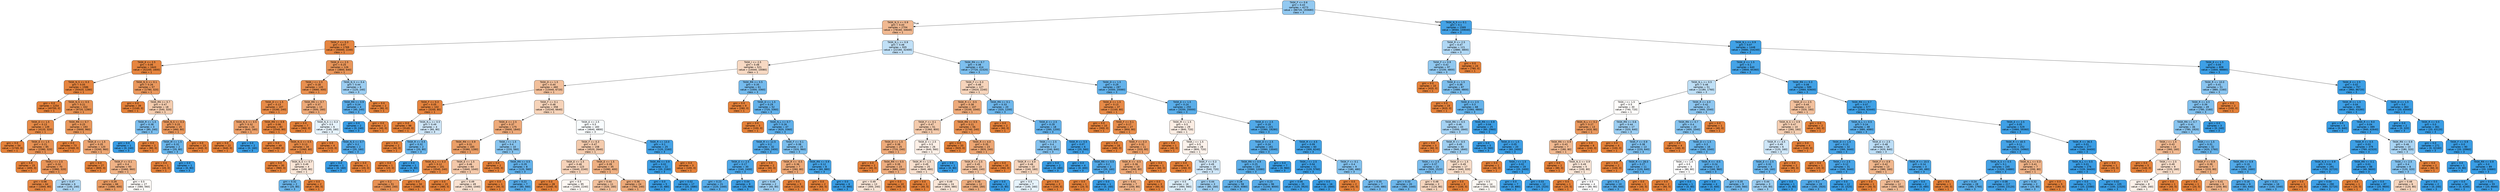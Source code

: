 digraph Tree {
node [shape=box, style="filled, rounded", color="black", fontname=helvetica] ;
edge [fontname=helvetica] ;
0 [label="TASK_F <= 0.6\ngini = 0.43\nsamples = 4273\nvalue = [86720, 193680]\nclass = 3", fillcolor="#92c9f1"] ;
1 [label="TASK_N_S <= 0.9\ngini = 0.43\nsamples = 2704\nvalue = [78160, 34640]\nclass = 1", fillcolor="#f1b991"] ;
0 -> 1 [labeldistance=2.5, labelangle=45, headlabel="True"] ;
2 [label="TASK_F <= 0.3\ngini = 0.07\nsamples = 1769\nvalue = [56000, 2240]\nclass = 1", fillcolor="#e68641"] ;
1 -> 2 ;
3 [label="TASK_E <= 2.5\ngini = 0.06\nsamples = 1643\nvalue = [52200, 1600]\nclass = 1", fillcolor="#e6853f"] ;
2 -> 3 ;
4 [label="TASK_N_S <= 0.3\ngini = 0.05\nsamples = 1586\nvalue = [50420, 1280]\nclass = 1", fillcolor="#e6843e"] ;
3 -> 4 ;
5 [label="gini = 0.0\nsamples = 1254\nvalue = [40700, 0]\nclass = 1", fillcolor="#e58139"] ;
4 -> 5 ;
6 [label="TASK_N_S <= 0.5\ngini = 0.21\nsamples = 332\nvalue = [9720, 1280]\nclass = 1", fillcolor="#e89253"] ;
4 -> 6 ;
7 [label="TASK_D <= 1.5\ngini = 0.13\nsamples = 139\nvalue = [4120, 320]\nclass = 1", fillcolor="#e78b48"] ;
6 -> 7 ;
8 [label="gini = 0.0\nsamples = 54\nvalue = [1740, 0]\nclass = 1", fillcolor="#e58139"] ;
7 -> 8 ;
9 [label="TASK_E <= 1.5\ngini = 0.21\nsamples = 85\nvalue = [2380, 320]\nclass = 1", fillcolor="#e89254"] ;
7 -> 9 ;
10 [label="gini = 0.0\nsamples = 15\nvalue = [400, 0]\nclass = 1", fillcolor="#e58139"] ;
9 -> 10 ;
11 [label="TASK_I <= 2.5\ngini = 0.24\nsamples = 70\nvalue = [1980, 320]\nclass = 1", fillcolor="#e99559"] ;
9 -> 11 ;
12 [label="gini = 0.08\nsamples = 64\nvalue = [1840, 80]\nclass = 1", fillcolor="#e68642"] ;
11 -> 12 ;
13 [label="gini = 0.47\nsamples = 6\nvalue = [140, 240]\nclass = 3", fillcolor="#acd6f4"] ;
11 -> 13 ;
14 [label="TASK_RN <= 0.7\ngini = 0.25\nsamples = 193\nvalue = [5600, 960]\nclass = 1", fillcolor="#e9975b"] ;
6 -> 14 ;
15 [label="gini = 0.0\nsamples = 73\nvalue = [2340, 0]\nclass = 1", fillcolor="#e58139"] ;
14 -> 15 ;
16 [label="TASK_E <= 1.5\ngini = 0.35\nsamples = 120\nvalue = [3260, 960]\nclass = 1", fillcolor="#eda673"] ;
14 -> 16 ;
17 [label="gini = 0.0\nsamples = 27\nvalue = [800, 0]\nclass = 1", fillcolor="#e58139"] ;
16 -> 17 ;
18 [label="TASK_F <= 0.1\ngini = 0.4\nsamples = 93\nvalue = [2460, 960]\nclass = 1", fillcolor="#efb286"] ;
16 -> 18 ;
19 [label="gini = 0.29\nsamples = 66\nvalue = [1880, 400]\nclass = 1", fillcolor="#eb9c63"] ;
18 -> 19 ;
20 [label="gini = 0.5\nsamples = 27\nvalue = [580, 560]\nclass = 1", fillcolor="#fefbf8"] ;
18 -> 20 ;
21 [label="TASK_N_S <= 0.1\ngini = 0.26\nsamples = 57\nvalue = [1780, 320]\nclass = 1", fillcolor="#ea985d"] ;
3 -> 21 ;
22 [label="gini = 0.0\nsamples = 39\nvalue = [1240, 0]\nclass = 1", fillcolor="#e58139"] ;
21 -> 22 ;
23 [label="TASK_RN <= 0.7\ngini = 0.47\nsamples = 18\nvalue = [540, 320]\nclass = 1", fillcolor="#f4ccae"] ;
21 -> 23 ;
24 [label="TASK_R <= 1.5\ngini = 0.38\nsamples = 3\nvalue = [80, 240]\nclass = 3", fillcolor="#7bbeee"] ;
23 -> 24 ;
25 [label="gini = 0.0\nsamples = 1\nvalue = [0, 240]\nclass = 3", fillcolor="#399de5"] ;
24 -> 25 ;
26 [label="gini = 0.0\nsamples = 2\nvalue = [80, 0]\nclass = 1", fillcolor="#e58139"] ;
24 -> 26 ;
27 [label="TASK_N_S <= 0.3\ngini = 0.25\nsamples = 15\nvalue = [460, 80]\nclass = 1", fillcolor="#ea975b"] ;
23 -> 27 ;
28 [label="TASK_M <= 1.5\ngini = 0.32\nsamples = 2\nvalue = [20, 80]\nclass = 3", fillcolor="#6ab6ec"] ;
27 -> 28 ;
29 [label="gini = 0.0\nsamples = 1\nvalue = [20, 0]\nclass = 1", fillcolor="#e58139"] ;
28 -> 29 ;
30 [label="gini = 0.0\nsamples = 1\nvalue = [0, 80]\nclass = 3", fillcolor="#399de5"] ;
28 -> 30 ;
31 [label="gini = 0.0\nsamples = 13\nvalue = [440, 0]\nclass = 1", fillcolor="#e58139"] ;
27 -> 31 ;
32 [label="TASK_E <= 2.5\ngini = 0.25\nsamples = 126\nvalue = [3800, 640]\nclass = 1", fillcolor="#e9965a"] ;
2 -> 32 ;
33 [label="TASK_I <= 2.5\ngini = 0.18\nsamples = 120\nvalue = [3680, 400]\nclass = 1", fillcolor="#e88f4f"] ;
32 -> 33 ;
34 [label="TASK_D <= 1.5\ngini = 0.13\nsamples = 107\nvalue = [3180, 240]\nclass = 1", fillcolor="#e78b48"] ;
33 -> 34 ;
35 [label="TASK_N_S <= 0.5\ngini = 0.32\nsamples = 24\nvalue = [640, 160]\nclass = 1", fillcolor="#eca06a"] ;
34 -> 35 ;
36 [label="gini = 0.0\nsamples = 22\nvalue = [640, 0]\nclass = 1", fillcolor="#e58139"] ;
35 -> 36 ;
37 [label="gini = 0.0\nsamples = 2\nvalue = [0, 160]\nclass = 3", fillcolor="#399de5"] ;
35 -> 37 ;
38 [label="TASK_RN <= 0.9\ngini = 0.06\nsamples = 83\nvalue = [2540, 80]\nclass = 1", fillcolor="#e6853f"] ;
34 -> 38 ;
39 [label="gini = 0.0\nsamples = 49\nvalue = [1480, 0]\nclass = 1", fillcolor="#e58139"] ;
38 -> 39 ;
40 [label="TASK_N_S <= 0.5\ngini = 0.13\nsamples = 34\nvalue = [1060, 80]\nclass = 1", fillcolor="#e78b48"] ;
38 -> 40 ;
41 [label="gini = 0.0\nsamples = 30\nvalue = [960, 0]\nclass = 1", fillcolor="#e58139"] ;
40 -> 41 ;
42 [label="TASK_N_S <= 0.7\ngini = 0.49\nsamples = 4\nvalue = [100, 80]\nclass = 1", fillcolor="#fae6d7"] ;
40 -> 42 ;
43 [label="gini = 0.32\nsamples = 2\nvalue = [20, 80]\nclass = 3", fillcolor="#6ab6ec"] ;
42 -> 43 ;
44 [label="gini = 0.0\nsamples = 2\nvalue = [80, 0]\nclass = 1", fillcolor="#e58139"] ;
42 -> 44 ;
45 [label="TASK_RN <= 0.7\ngini = 0.37\nsamples = 13\nvalue = [500, 160]\nclass = 1", fillcolor="#eda978"] ;
33 -> 45 ;
46 [label="gini = 0.0\nsamples = 7\nvalue = [360, 0]\nclass = 1", fillcolor="#e58139"] ;
45 -> 46 ;
47 [label="TASK_N_S <= 0.3\ngini = 0.5\nsamples = 6\nvalue = [140, 160]\nclass = 3", fillcolor="#e6f3fc"] ;
45 -> 47 ;
48 [label="gini = 0.0\nsamples = 4\nvalue = [120, 0]\nclass = 1", fillcolor="#e58139"] ;
47 -> 48 ;
49 [label="TASK_N_S <= 0.7\ngini = 0.2\nsamples = 2\nvalue = [20, 160]\nclass = 3", fillcolor="#52a9e8"] ;
47 -> 49 ;
50 [label="gini = 0.0\nsamples = 1\nvalue = [0, 160]\nclass = 3", fillcolor="#399de5"] ;
49 -> 50 ;
51 [label="gini = 0.0\nsamples = 1\nvalue = [20, 0]\nclass = 1", fillcolor="#e58139"] ;
49 -> 51 ;
52 [label="TASK_N_S <= 0.4\ngini = 0.44\nsamples = 6\nvalue = [120, 240]\nclass = 3", fillcolor="#9ccef2"] ;
32 -> 52 ;
53 [label="TASK_RN <= 0.9\ngini = 0.24\nsamples = 4\nvalue = [40, 240]\nclass = 3", fillcolor="#5aade9"] ;
52 -> 53 ;
54 [label="gini = 0.0\nsamples = 2\nvalue = [0, 240]\nclass = 3", fillcolor="#399de5"] ;
53 -> 54 ;
55 [label="gini = 0.0\nsamples = 2\nvalue = [40, 0]\nclass = 1", fillcolor="#e58139"] ;
53 -> 55 ;
56 [label="gini = 0.0\nsamples = 2\nvalue = [80, 0]\nclass = 1", fillcolor="#e58139"] ;
52 -> 56 ;
57 [label="TASK_N_L <= 0.9\ngini = 0.48\nsamples = 935\nvalue = [22160, 32400]\nclass = 3", fillcolor="#c0e0f7"] ;
1 -> 57 ;
58 [label="TASK_I <= 2.5\ngini = 0.48\nsamples = 521\nvalue = [14440, 10080]\nclass = 1", fillcolor="#f7d9c3"] ;
57 -> 58 ;
59 [label="TASK_D <= 1.5\ngini = 0.44\nsamples = 460\nvalue = [13440, 6720]\nclass = 1", fillcolor="#f2c09c"] ;
58 -> 59 ;
60 [label="TASK_F <= 0.3\ngini = 0.05\nsamples = 102\nvalue = [3200, 80]\nclass = 1", fillcolor="#e6843e"] ;
59 -> 60 ;
61 [label="gini = 0.0\nsamples = 98\nvalue = [3140, 0]\nclass = 1", fillcolor="#e58139"] ;
60 -> 61 ;
62 [label="TASK_N_L <= 0.5\ngini = 0.49\nsamples = 4\nvalue = [60, 80]\nclass = 3", fillcolor="#cee6f8"] ;
60 -> 62 ;
63 [label="gini = 0.0\nsamples = 2\nvalue = [40, 0]\nclass = 1", fillcolor="#e58139"] ;
62 -> 63 ;
64 [label="TASK_R <= 0.5\ngini = 0.32\nsamples = 2\nvalue = [20, 80]\nclass = 3", fillcolor="#6ab6ec"] ;
62 -> 64 ;
65 [label="gini = 0.0\nsamples = 1\nvalue = [20, 0]\nclass = 1", fillcolor="#e58139"] ;
64 -> 65 ;
66 [label="gini = 0.0\nsamples = 1\nvalue = [0, 80]\nclass = 3", fillcolor="#399de5"] ;
64 -> 66 ;
67 [label="TASK_F <= 0.1\ngini = 0.48\nsamples = 358\nvalue = [10240, 6640]\nclass = 1", fillcolor="#f6d3b9"] ;
59 -> 67 ;
68 [label="TASK_E <= 2.5\ngini = 0.37\nsamples = 175\nvalue = [5600, 1840]\nclass = 1", fillcolor="#eeaa7a"] ;
67 -> 68 ;
69 [label="TASK_RN <= 0.9\ngini = 0.31\nsamples = 165\nvalue = [5380, 1280]\nclass = 1", fillcolor="#eb9f68"] ;
68 -> 69 ;
70 [label="TASK_N_L <= 0.3\ngini = 0.12\nsamples = 101\nvalue = [3540, 240]\nclass = 1", fillcolor="#e78a46"] ;
69 -> 70 ;
71 [label="gini = 0.2\nsamples = 51\nvalue = [1860, 240]\nclass = 1", fillcolor="#e89153"] ;
70 -> 71 ;
72 [label="gini = 0.0\nsamples = 50\nvalue = [1680, 0]\nclass = 1", fillcolor="#e58139"] ;
70 -> 72 ;
73 [label="TASK_E <= 1.5\ngini = 0.46\nsamples = 64\nvalue = [1840, 1040]\nclass = 1", fillcolor="#f4c8a9"] ;
69 -> 73 ;
74 [label="gini = 0.0\nsamples = 15\nvalue = [480, 0]\nclass = 1", fillcolor="#e58139"] ;
73 -> 74 ;
75 [label="gini = 0.49\nsamples = 49\nvalue = [1360, 1040]\nclass = 1", fillcolor="#f9e1d0"] ;
73 -> 75 ;
76 [label="TASK_I <= 1.5\ngini = 0.4\nsamples = 10\nvalue = [220, 560]\nclass = 3", fillcolor="#87c4ef"] ;
68 -> 76 ;
77 [label="gini = 0.0\nsamples = 2\nvalue = [100, 0]\nclass = 1", fillcolor="#e58139"] ;
76 -> 77 ;
78 [label="TASK_RN <= 0.5\ngini = 0.29\nsamples = 8\nvalue = [120, 560]\nclass = 3", fillcolor="#63b2eb"] ;
76 -> 78 ;
79 [label="gini = 0.0\nsamples = 1\nvalue = [40, 0]\nclass = 1", fillcolor="#e58139"] ;
78 -> 79 ;
80 [label="gini = 0.22\nsamples = 7\nvalue = [80, 560]\nclass = 3", fillcolor="#55abe9"] ;
78 -> 80 ;
81 [label="TASK_E <= 2.5\ngini = 0.5\nsamples = 183\nvalue = [4640, 4800]\nclass = 3", fillcolor="#f8fcfe"] ;
67 -> 81 ;
82 [label="TASK_F <= 0.3\ngini = 0.47\nsamples = 158\nvalue = [4520, 2640]\nclass = 1", fillcolor="#f4cbad"] ;
81 -> 82 ;
83 [label="TASK_E <= 1.5\ngini = 0.48\nsamples = 123\nvalue = [3440, 2240]\nclass = 1", fillcolor="#f6d3ba"] ;
82 -> 83 ;
84 [label="gini = 0.0\nsamples = 28\nvalue = [1040, 0]\nclass = 1", fillcolor="#e58139"] ;
83 -> 84 ;
85 [label="gini = 0.5\nsamples = 95\nvalue = [2400, 2240]\nclass = 1", fillcolor="#fdf7f2"] ;
83 -> 85 ;
86 [label="TASK_E <= 1.5\ngini = 0.39\nsamples = 35\nvalue = [1080, 400]\nclass = 1", fillcolor="#efb082"] ;
82 -> 86 ;
87 [label="gini = 0.44\nsamples = 11\nvalue = [320, 160]\nclass = 1", fillcolor="#f2c09c"] ;
86 -> 87 ;
88 [label="gini = 0.36\nsamples = 24\nvalue = [760, 240]\nclass = 1", fillcolor="#eda978"] ;
86 -> 88 ;
89 [label="TASK_R <= 13.0\ngini = 0.1\nsamples = 25\nvalue = [120, 2160]\nclass = 3", fillcolor="#44a2e6"] ;
81 -> 89 ;
90 [label="TASK_RN <= 0.9\ngini = 0.02\nsamples = 22\nvalue = [20, 2160]\nclass = 3", fillcolor="#3b9ee5"] ;
89 -> 90 ;
91 [label="gini = 0.0\nsamples = 5\nvalue = [0, 480]\nclass = 3", fillcolor="#399de5"] ;
90 -> 91 ;
92 [label="gini = 0.02\nsamples = 17\nvalue = [20, 1680]\nclass = 3", fillcolor="#3b9ee5"] ;
90 -> 92 ;
93 [label="gini = 0.0\nsamples = 3\nvalue = [100, 0]\nclass = 1", fillcolor="#e58139"] ;
89 -> 93 ;
94 [label="TASK_RN <= 0.5\ngini = 0.35\nsamples = 61\nvalue = [1000, 3360]\nclass = 3", fillcolor="#74baed"] ;
58 -> 94 ;
95 [label="gini = 0.0\nsamples = 9\nvalue = [280, 0]\nclass = 1", fillcolor="#e58139"] ;
94 -> 95 ;
96 [label="TASK_D <= 1.5\ngini = 0.29\nsamples = 52\nvalue = [720, 3360]\nclass = 3", fillcolor="#63b2eb"] ;
94 -> 96 ;
97 [label="gini = 0.0\nsamples = 5\nvalue = [100, 0]\nclass = 1", fillcolor="#e58139"] ;
96 -> 97 ;
98 [label="TASK_N_L <= 0.7\ngini = 0.26\nsamples = 47\nvalue = [620, 3360]\nclass = 3", fillcolor="#5eafea"] ;
96 -> 98 ;
99 [label="TASK_R <= 12.5\ngini = 0.2\nsamples = 32\nvalue = [300, 2400]\nclass = 3", fillcolor="#52a9e8"] ;
98 -> 99 ;
100 [label="TASK_E <= 2.5\ngini = 0.17\nsamples = 30\nvalue = [240, 2400]\nclass = 3", fillcolor="#4da7e8"] ;
99 -> 100 ;
101 [label="gini = 0.23\nsamples = 21\nvalue = [220, 1440]\nclass = 3", fillcolor="#57ace9"] ;
100 -> 101 ;
102 [label="gini = 0.04\nsamples = 9\nvalue = [20, 960]\nclass = 3", fillcolor="#3d9fe6"] ;
100 -> 102 ;
103 [label="gini = 0.0\nsamples = 2\nvalue = [60, 0]\nclass = 1", fillcolor="#e58139"] ;
99 -> 103 ;
104 [label="TASK_F <= 0.1\ngini = 0.38\nsamples = 15\nvalue = [320, 960]\nclass = 3", fillcolor="#7bbeee"] ;
98 -> 104 ;
105 [label="TASK_R <= -0.5\ngini = 0.36\nsamples = 7\nvalue = [260, 80]\nclass = 1", fillcolor="#eda876"] ;
104 -> 105 ;
106 [label="gini = 0.44\nsamples = 2\nvalue = [40, 80]\nclass = 3", fillcolor="#9ccef2"] ;
105 -> 106 ;
107 [label="gini = 0.0\nsamples = 5\nvalue = [220, 0]\nclass = 1", fillcolor="#e58139"] ;
105 -> 107 ;
108 [label="TASK_RN <= 0.9\ngini = 0.12\nsamples = 8\nvalue = [60, 880]\nclass = 3", fillcolor="#46a4e7"] ;
104 -> 108 ;
109 [label="gini = 0.0\nsamples = 2\nvalue = [60, 0]\nclass = 1", fillcolor="#e58139"] ;
108 -> 109 ;
110 [label="gini = 0.0\nsamples = 6\nvalue = [0, 880]\nclass = 3", fillcolor="#399de5"] ;
108 -> 110 ;
111 [label="TASK_RN <= 0.7\ngini = 0.38\nsamples = 414\nvalue = [7720, 22320]\nclass = 3", fillcolor="#7dbfee"] ;
57 -> 111 ;
112 [label="TASK_F <= 0.3\ngini = 0.48\nsamples = 127\nvalue = [3420, 2240]\nclass = 1", fillcolor="#f6d4bb"] ;
111 -> 112 ;
113 [label="TASK_R <= -0.5\ngini = 0.38\nsamples = 107\nvalue = [3100, 1040]\nclass = 1", fillcolor="#eeab7b"] ;
112 -> 113 ;
114 [label="TASK_F <= 0.1\ngini = 0.47\nsamples = 51\nvalue = [1360, 800]\nclass = 1", fillcolor="#f4cbad"] ;
113 -> 114 ;
115 [label="TASK_D <= 1.5\ngini = 0.38\nsamples = 25\nvalue = [720, 240]\nclass = 1", fillcolor="#eeab7b"] ;
114 -> 115 ;
116 [label="gini = 0.0\nsamples = 2\nvalue = [40, 0]\nclass = 1", fillcolor="#e58139"] ;
115 -> 116 ;
117 [label="TASK_RN <= 0.5\ngini = 0.39\nsamples = 23\nvalue = [680, 240]\nclass = 1", fillcolor="#eead7f"] ;
115 -> 117 ;
118 [label="gini = 0.49\nsamples = 13\nvalue = [300, 240]\nclass = 1", fillcolor="#fae6d7"] ;
117 -> 118 ;
119 [label="gini = 0.0\nsamples = 10\nvalue = [380, 0]\nclass = 1", fillcolor="#e58139"] ;
117 -> 119 ;
120 [label="TASK_E <= 2.5\ngini = 0.5\nsamples = 26\nvalue = [640, 560]\nclass = 1", fillcolor="#fcefe6"] ;
114 -> 120 ;
121 [label="TASK_M <= 1.5\ngini = 0.49\nsamples = 25\nvalue = [640, 480]\nclass = 1", fillcolor="#f8e0ce"] ;
120 -> 121 ;
122 [label="gini = 0.0\nsamples = 1\nvalue = [40, 0]\nclass = 1", fillcolor="#e58139"] ;
121 -> 122 ;
123 [label="gini = 0.49\nsamples = 24\nvalue = [600, 480]\nclass = 1", fillcolor="#fae6d7"] ;
121 -> 123 ;
124 [label="gini = 0.0\nsamples = 1\nvalue = [0, 80]\nclass = 3", fillcolor="#399de5"] ;
120 -> 124 ;
125 [label="TASK_RN <= 0.5\ngini = 0.21\nsamples = 56\nvalue = [1740, 240]\nclass = 1", fillcolor="#e99254"] ;
113 -> 125 ;
126 [label="gini = 0.0\nsamples = 33\nvalue = [920, 0]\nclass = 1", fillcolor="#e58139"] ;
125 -> 126 ;
127 [label="TASK_R <= 4.0\ngini = 0.35\nsamples = 23\nvalue = [820, 240]\nclass = 1", fillcolor="#eda673"] ;
125 -> 127 ;
128 [label="TASK_R <= 2.5\ngini = 0.45\nsamples = 13\nvalue = [460, 240]\nclass = 1", fillcolor="#f3c3a0"] ;
127 -> 128 ;
129 [label="gini = 0.38\nsamples = 12\nvalue = [460, 160]\nclass = 1", fillcolor="#eead7e"] ;
128 -> 129 ;
130 [label="gini = 0.0\nsamples = 1\nvalue = [0, 80]\nclass = 3", fillcolor="#399de5"] ;
128 -> 130 ;
131 [label="gini = 0.0\nsamples = 10\nvalue = [360, 0]\nclass = 1", fillcolor="#e58139"] ;
127 -> 131 ;
132 [label="TASK_RN <= 0.1\ngini = 0.33\nsamples = 20\nvalue = [320, 1200]\nclass = 3", fillcolor="#6eb7ec"] ;
112 -> 132 ;
133 [label="gini = 0.0\nsamples = 2\nvalue = [60, 0]\nclass = 1", fillcolor="#e58139"] ;
132 -> 133 ;
134 [label="TASK_E <= 2.5\ngini = 0.29\nsamples = 18\nvalue = [260, 1200]\nclass = 3", fillcolor="#64b2eb"] ;
132 -> 134 ;
135 [label="TASK_I <= 2.5\ngini = 0.4\nsamples = 12\nvalue = [240, 640]\nclass = 3", fillcolor="#83c2ef"] ;
134 -> 135 ;
136 [label="TASK_R <= 4.0\ngini = 0.48\nsamples = 10\nvalue = [240, 160]\nclass = 1", fillcolor="#f6d5bd"] ;
135 -> 136 ;
137 [label="gini = 0.5\nsamples = 7\nvalue = [140, 160]\nclass = 3", fillcolor="#e6f3fc"] ;
136 -> 137 ;
138 [label="gini = 0.0\nsamples = 3\nvalue = [100, 0]\nclass = 1", fillcolor="#e58139"] ;
136 -> 138 ;
139 [label="gini = 0.0\nsamples = 2\nvalue = [0, 480]\nclass = 3", fillcolor="#399de5"] ;
135 -> 139 ;
140 [label="TASK_R <= 5.5\ngini = 0.07\nsamples = 6\nvalue = [20, 560]\nclass = 3", fillcolor="#40a0e6"] ;
134 -> 140 ;
141 [label="gini = 0.0\nsamples = 4\nvalue = [0, 400]\nclass = 3", fillcolor="#399de5"] ;
140 -> 141 ;
142 [label="TASK_RN <= 0.5\ngini = 0.2\nsamples = 2\nvalue = [20, 160]\nclass = 3", fillcolor="#52a9e8"] ;
140 -> 142 ;
143 [label="gini = 0.0\nsamples = 1\nvalue = [20, 0]\nclass = 1", fillcolor="#e58139"] ;
142 -> 143 ;
144 [label="gini = 0.0\nsamples = 1\nvalue = [0, 160]\nclass = 3", fillcolor="#399de5"] ;
142 -> 144 ;
145 [label="TASK_D <= 1.5\ngini = 0.29\nsamples = 287\nvalue = [4300, 20080]\nclass = 3", fillcolor="#63b2eb"] ;
111 -> 145 ;
146 [label="TASK_E <= 1.5\ngini = 0.13\nsamples = 37\nvalue = [1100, 80]\nclass = 1", fillcolor="#e78a47"] ;
145 -> 146 ;
147 [label="gini = 0.0\nsamples = 10\nvalue = [300, 0]\nclass = 1", fillcolor="#e58139"] ;
146 -> 147 ;
148 [label="TASK_F <= 0.1\ngini = 0.17\nsamples = 27\nvalue = [800, 80]\nclass = 1", fillcolor="#e88e4d"] ;
146 -> 148 ;
149 [label="gini = 0.0\nsamples = 16\nvalue = [480, 0]\nclass = 1", fillcolor="#e58139"] ;
148 -> 149 ;
150 [label="TASK_F <= 0.3\ngini = 0.32\nsamples = 11\nvalue = [320, 80]\nclass = 1", fillcolor="#eca06a"] ;
148 -> 150 ;
151 [label="TASK_R <= -0.5\ngini = 0.36\nsamples = 10\nvalue = [260, 80]\nclass = 1", fillcolor="#eda876"] ;
150 -> 151 ;
152 [label="gini = 0.41\nsamples = 7\nvalue = [200, 80]\nclass = 1", fillcolor="#efb388"] ;
151 -> 152 ;
153 [label="gini = 0.0\nsamples = 3\nvalue = [60, 0]\nclass = 1", fillcolor="#e58139"] ;
151 -> 153 ;
154 [label="gini = 0.0\nsamples = 1\nvalue = [60, 0]\nclass = 1", fillcolor="#e58139"] ;
150 -> 154 ;
155 [label="TASK_E <= 1.5\ngini = 0.24\nsamples = 250\nvalue = [3200, 20000]\nclass = 3", fillcolor="#59ade9"] ;
145 -> 155 ;
156 [label="TASK_M <= 1.5\ngini = 0.5\nsamples = 29\nvalue = [840, 720]\nclass = 1", fillcolor="#fbede3"] ;
155 -> 156 ;
157 [label="gini = 0.0\nsamples = 1\nvalue = [40, 0]\nclass = 1", fillcolor="#e58139"] ;
156 -> 157 ;
158 [label="TASK_I <= 1.5\ngini = 0.5\nsamples = 28\nvalue = [800, 720]\nclass = 1", fillcolor="#fcf2eb"] ;
156 -> 158 ;
159 [label="gini = 0.0\nsamples = 9\nvalue = [260, 0]\nclass = 1", fillcolor="#e58139"] ;
158 -> 159 ;
160 [label="TASK_F <= 0.3\ngini = 0.49\nsamples = 19\nvalue = [540, 720]\nclass = 3", fillcolor="#cee6f8"] ;
158 -> 160 ;
161 [label="gini = 0.5\nsamples = 16\nvalue = [460, 560]\nclass = 3", fillcolor="#dceefa"] ;
160 -> 161 ;
162 [label="gini = 0.44\nsamples = 3\nvalue = [80, 160]\nclass = 3", fillcolor="#9ccef2"] ;
160 -> 162 ;
163 [label="TASK_E <= 2.5\ngini = 0.19\nsamples = 221\nvalue = [2360, 19280]\nclass = 3", fillcolor="#51a9e8"] ;
155 -> 163 ;
164 [label="TASK_D <= 2.5\ngini = 0.24\nsamples = 161\nvalue = [2060, 13040]\nclass = 3", fillcolor="#58ace9"] ;
163 -> 164 ;
165 [label="TASK_RN <= 0.9\ngini = 0.25\nsamples = 154\nvalue = [2060, 12080]\nclass = 3", fillcolor="#5baee9"] ;
164 -> 165 ;
166 [label="gini = 0.28\nsamples = 58\nvalue = [820, 4080]\nclass = 3", fillcolor="#61b1ea"] ;
165 -> 166 ;
167 [label="gini = 0.23\nsamples = 96\nvalue = [1240, 8000]\nclass = 3", fillcolor="#58ace9"] ;
165 -> 167 ;
168 [label="gini = 0.0\nsamples = 7\nvalue = [0, 960]\nclass = 3", fillcolor="#399de5"] ;
164 -> 168 ;
169 [label="TASK_R <= 4.5\ngini = 0.09\nsamples = 60\nvalue = [300, 6240]\nclass = 3", fillcolor="#43a2e6"] ;
163 -> 169 ;
170 [label="TASK_I <= 2.5\ngini = 0.04\nsamples = 51\nvalue = [120, 5760]\nclass = 3", fillcolor="#3d9fe6"] ;
169 -> 170 ;
171 [label="gini = 0.06\nsamples = 35\nvalue = [120, 3920]\nclass = 3", fillcolor="#3fa0e6"] ;
170 -> 171 ;
172 [label="gini = 0.0\nsamples = 16\nvalue = [0, 1840]\nclass = 3", fillcolor="#399de5"] ;
170 -> 172 ;
173 [label="TASK_F <= 0.1\ngini = 0.4\nsamples = 9\nvalue = [180, 480]\nclass = 3", fillcolor="#83c2ef"] ;
169 -> 173 ;
174 [label="gini = 0.0\nsamples = 2\nvalue = [40, 0]\nclass = 1", fillcolor="#e58139"] ;
173 -> 174 ;
175 [label="gini = 0.35\nsamples = 7\nvalue = [140, 480]\nclass = 3", fillcolor="#73baed"] ;
173 -> 175 ;
176 [label="TASK_N_S <= 0.1\ngini = 0.1\nsamples = 1569\nvalue = [8560, 159040]\nclass = 3", fillcolor="#44a2e6"] ;
0 -> 176 [labeldistance=2.5, labelangle=-45, headlabel="False"] ;
177 [label="TASK_R <= 2.5\ngini = 0.47\nsamples = 121\nvalue = [2880, 4800]\nclass = 3", fillcolor="#b0d8f5"] ;
176 -> 177 ;
178 [label="TASK_F <= 0.9\ngini = 0.42\nsamples = 97\nvalue = [2100, 4800]\nclass = 3", fillcolor="#90c8f0"] ;
177 -> 178 ;
179 [label="gini = 0.0\nsamples = 10\nvalue = [420, 0]\nclass = 1", fillcolor="#e58139"] ;
178 -> 179 ;
180 [label="TASK_E <= 1.5\ngini = 0.38\nsamples = 87\nvalue = [1680, 4800]\nclass = 3", fillcolor="#7ebfee"] ;
178 -> 180 ;
181 [label="gini = 0.0\nsamples = 19\nvalue = [620, 0]\nclass = 1", fillcolor="#e58139"] ;
180 -> 181 ;
182 [label="TASK_E <= 2.5\ngini = 0.3\nsamples = 68\nvalue = [1060, 4800]\nclass = 3", fillcolor="#65b3eb"] ;
180 -> 182 ;
183 [label="TASK_RN <= 0.5\ngini = 0.46\nsamples = 43\nvalue = [1000, 1840]\nclass = 3", fillcolor="#a5d2f3"] ;
182 -> 183 ;
184 [label="gini = 0.0\nsamples = 3\nvalue = [60, 0]\nclass = 1", fillcolor="#e58139"] ;
183 -> 184 ;
185 [label="TASK_R <= -0.5\ngini = 0.45\nsamples = 40\nvalue = [940, 1840]\nclass = 3", fillcolor="#9ecff2"] ;
183 -> 185 ;
186 [label="TASK_I <= 2.5\ngini = 0.37\nsamples = 23\nvalue = [500, 1520]\nclass = 3", fillcolor="#7abdee"] ;
185 -> 186 ;
187 [label="gini = 0.33\nsamples = 20\nvalue = [380, 1440]\nclass = 3", fillcolor="#6db7ec"] ;
186 -> 187 ;
188 [label="gini = 0.48\nsamples = 3\nvalue = [120, 80]\nclass = 1", fillcolor="#f6d5bd"] ;
186 -> 188 ;
189 [label="TASK_D <= 1.5\ngini = 0.49\nsamples = 17\nvalue = [440, 320]\nclass = 1", fillcolor="#f8ddc9"] ;
185 -> 189 ;
190 [label="gini = 0.0\nsamples = 3\nvalue = [100, 0]\nclass = 1", fillcolor="#e58139"] ;
189 -> 190 ;
191 [label="gini = 0.5\nsamples = 14\nvalue = [340, 320]\nclass = 1", fillcolor="#fdf8f3"] ;
189 -> 191 ;
192 [label="TASK_RN <= 0.9\ngini = 0.04\nsamples = 25\nvalue = [60, 2960]\nclass = 3", fillcolor="#3d9fe6"] ;
182 -> 192 ;
193 [label="gini = 0.0\nsamples = 5\nvalue = [0, 560]\nclass = 3", fillcolor="#399de5"] ;
192 -> 193 ;
194 [label="TASK_D <= 1.5\ngini = 0.05\nsamples = 20\nvalue = [60, 2400]\nclass = 3", fillcolor="#3e9fe6"] ;
192 -> 194 ;
195 [label="gini = 0.0\nsamples = 1\nvalue = [40, 0]\nclass = 1", fillcolor="#e58139"] ;
194 -> 195 ;
196 [label="TASK_I <= 1.5\ngini = 0.02\nsamples = 19\nvalue = [20, 2400]\nclass = 3", fillcolor="#3b9ee5"] ;
194 -> 196 ;
197 [label="gini = 0.0\nsamples = 7\nvalue = [0, 880]\nclass = 3", fillcolor="#399de5"] ;
196 -> 197 ;
198 [label="gini = 0.03\nsamples = 12\nvalue = [20, 1520]\nclass = 3", fillcolor="#3c9ee5"] ;
196 -> 198 ;
199 [label="gini = 0.0\nsamples = 24\nvalue = [780, 0]\nclass = 1", fillcolor="#e58139"] ;
177 -> 199 ;
200 [label="TASK_N_L <= 0.9\ngini = 0.07\nsamples = 1448\nvalue = [5680, 154240]\nclass = 3", fillcolor="#40a1e6"] ;
176 -> 200 ;
201 [label="TASK_E <= 1.5\ngini = 0.1\nsamples = 640\nvalue = [3840, 65360]\nclass = 3", fillcolor="#45a3e7"] ;
200 -> 201 ;
202 [label="TASK_N_L <= 0.5\ngini = 0.48\nsamples = 51\nvalue = [1180, 1760]\nclass = 3", fillcolor="#bedff6"] ;
201 -> 202 ;
203 [label="TASK_I <= 1.5\ngini = 0.5\nsamples = 30\nvalue = [740, 720]\nclass = 1", fillcolor="#fefcfa"] ;
202 -> 203 ;
204 [label="TASK_N_L <= 0.2\ngini = 0.27\nsamples = 13\nvalue = [420, 80]\nclass = 1", fillcolor="#ea995f"] ;
203 -> 204 ;
205 [label="TASK_RN <= 0.9\ngini = 0.43\nsamples = 7\nvalue = [180, 80]\nclass = 1", fillcolor="#f1b991"] ;
204 -> 205 ;
206 [label="gini = 0.0\nsamples = 2\nvalue = [80, 0]\nclass = 1", fillcolor="#e58139"] ;
205 -> 206 ;
207 [label="TASK_N_S <= 0.9\ngini = 0.49\nsamples = 5\nvalue = [100, 80]\nclass = 1", fillcolor="#fae6d7"] ;
205 -> 207 ;
208 [label="gini = 0.0\nsamples = 1\nvalue = [20, 0]\nclass = 1", fillcolor="#e58139"] ;
207 -> 208 ;
209 [label="gini = 0.5\nsamples = 4\nvalue = [80, 80]\nclass = 1", fillcolor="#ffffff"] ;
207 -> 209 ;
210 [label="gini = 0.0\nsamples = 6\nvalue = [240, 0]\nclass = 1", fillcolor="#e58139"] ;
204 -> 210 ;
211 [label="TASK_RN <= 0.6\ngini = 0.44\nsamples = 17\nvalue = [320, 640]\nclass = 3", fillcolor="#9ccef2"] ;
203 -> 211 ;
212 [label="gini = 0.0\nsamples = 4\nvalue = [100, 0]\nclass = 1", fillcolor="#e58139"] ;
211 -> 212 ;
213 [label="TASK_F <= 0.9\ngini = 0.38\nsamples = 13\nvalue = [220, 640]\nclass = 3", fillcolor="#7dbfee"] ;
211 -> 213 ;
214 [label="gini = 0.0\nsamples = 2\nvalue = [100, 0]\nclass = 1", fillcolor="#e58139"] ;
213 -> 214 ;
215 [label="TASK_R <= 28.0\ngini = 0.27\nsamples = 11\nvalue = [120, 640]\nclass = 3", fillcolor="#5eafea"] ;
213 -> 215 ;
216 [label="gini = 0.2\nsamples = 10\nvalue = [80, 640]\nclass = 3", fillcolor="#52a9e8"] ;
215 -> 216 ;
217 [label="gini = 0.0\nsamples = 1\nvalue = [40, 0]\nclass = 1", fillcolor="#e58139"] ;
215 -> 217 ;
218 [label="TASK_R <= 4.0\ngini = 0.42\nsamples = 21\nvalue = [440, 1040]\nclass = 3", fillcolor="#8dc6f0"] ;
202 -> 218 ;
219 [label="TASK_RN <= 0.7\ngini = 0.4\nsamples = 20\nvalue = [400, 1040]\nclass = 3", fillcolor="#85c3ef"] ;
218 -> 219 ;
220 [label="gini = 0.0\nsamples = 4\nvalue = [160, 0]\nclass = 1", fillcolor="#e58139"] ;
219 -> 220 ;
221 [label="TASK_D <= 1.5\ngini = 0.3\nsamples = 16\nvalue = [240, 1040]\nclass = 3", fillcolor="#67b4eb"] ;
219 -> 221 ;
222 [label="TASK_I <= 1.5\ngini = 0.5\nsamples = 3\nvalue = [80, 80]\nclass = 1", fillcolor="#ffffff"] ;
221 -> 222 ;
223 [label="gini = 0.0\nsamples = 2\nvalue = [80, 0]\nclass = 1", fillcolor="#e58139"] ;
222 -> 223 ;
224 [label="gini = 0.0\nsamples = 1\nvalue = [0, 80]\nclass = 3", fillcolor="#399de5"] ;
222 -> 224 ;
225 [label="TASK_R <= -0.5\ngini = 0.24\nsamples = 13\nvalue = [160, 960]\nclass = 3", fillcolor="#5aade9"] ;
221 -> 225 ;
226 [label="gini = 0.0\nsamples = 4\nvalue = [0, 400]\nclass = 3", fillcolor="#399de5"] ;
225 -> 226 ;
227 [label="gini = 0.35\nsamples = 9\nvalue = [160, 560]\nclass = 3", fillcolor="#72b9ec"] ;
225 -> 227 ;
228 [label="gini = 0.0\nsamples = 1\nvalue = [40, 0]\nclass = 1", fillcolor="#e58139"] ;
218 -> 228 ;
229 [label="TASK_RN <= 0.3\ngini = 0.08\nsamples = 589\nvalue = [2660, 63600]\nclass = 3", fillcolor="#41a1e6"] ;
201 -> 229 ;
230 [label="TASK_D <= 2.5\ngini = 0.44\nsamples = 12\nvalue = [320, 160]\nclass = 1", fillcolor="#f2c09c"] ;
229 -> 230 ;
231 [label="TASK_N_S <= 0.9\ngini = 0.47\nsamples = 10\nvalue = [260, 160]\nclass = 1", fillcolor="#f5cfb3"] ;
230 -> 231 ;
232 [label="TASK_R <= 4.5\ngini = 0.49\nsamples = 6\nvalue = [120, 160]\nclass = 3", fillcolor="#cee6f8"] ;
231 -> 232 ;
233 [label="TASK_E <= 2.5\ngini = 0.32\nsamples = 4\nvalue = [40, 160]\nclass = 3", fillcolor="#6ab6ec"] ;
232 -> 233 ;
234 [label="gini = 0.44\nsamples = 3\nvalue = [40, 80]\nclass = 3", fillcolor="#9ccef2"] ;
233 -> 234 ;
235 [label="gini = 0.0\nsamples = 1\nvalue = [0, 80]\nclass = 3", fillcolor="#399de5"] ;
233 -> 235 ;
236 [label="gini = 0.0\nsamples = 2\nvalue = [80, 0]\nclass = 1", fillcolor="#e58139"] ;
232 -> 236 ;
237 [label="gini = 0.0\nsamples = 4\nvalue = [140, 0]\nclass = 1", fillcolor="#e58139"] ;
231 -> 237 ;
238 [label="gini = 0.0\nsamples = 2\nvalue = [60, 0]\nclass = 1", fillcolor="#e58139"] ;
230 -> 238 ;
239 [label="TASK_RN <= 0.7\ngini = 0.07\nsamples = 577\nvalue = [2340, 63440]\nclass = 3", fillcolor="#40a1e6"] ;
229 -> 239 ;
240 [label="TASK_N_L <= 0.5\ngini = 0.24\nsamples = 48\nvalue = [680, 4080]\nclass = 3", fillcolor="#5aade9"] ;
239 -> 240 ;
241 [label="TASK_D <= 1.5\ngini = 0.13\nsamples = 32\nvalue = [260, 3440]\nclass = 3", fillcolor="#48a4e7"] ;
240 -> 241 ;
242 [label="gini = 0.0\nsamples = 1\nvalue = [20, 0]\nclass = 1", fillcolor="#e58139"] ;
241 -> 242 ;
243 [label="TASK_I <= 2.5\ngini = 0.12\nsamples = 31\nvalue = [240, 3440]\nclass = 3", fillcolor="#47a4e7"] ;
241 -> 243 ;
244 [label="gini = 0.2\nsamples = 19\nvalue = [240, 1920]\nclass = 3", fillcolor="#52a9e8"] ;
243 -> 244 ;
245 [label="gini = 0.0\nsamples = 12\nvalue = [0, 1520]\nclass = 3", fillcolor="#399de5"] ;
243 -> 245 ;
246 [label="TASK_E <= 2.5\ngini = 0.48\nsamples = 16\nvalue = [420, 640]\nclass = 3", fillcolor="#bbddf6"] ;
240 -> 246 ;
247 [label="TASK_F <= 0.9\ngini = 0.42\nsamples = 13\nvalue = [380, 160]\nclass = 1", fillcolor="#f0b68c"] ;
246 -> 247 ;
248 [label="gini = 0.0\nsamples = 1\nvalue = [40, 0]\nclass = 1", fillcolor="#e58139"] ;
247 -> 248 ;
249 [label="gini = 0.44\nsamples = 12\nvalue = [340, 160]\nclass = 1", fillcolor="#f1bc96"] ;
247 -> 249 ;
250 [label="TASK_R <= 10.5\ngini = 0.14\nsamples = 3\nvalue = [40, 480]\nclass = 3", fillcolor="#49a5e7"] ;
246 -> 250 ;
251 [label="gini = 0.0\nsamples = 2\nvalue = [0, 480]\nclass = 3", fillcolor="#399de5"] ;
250 -> 251 ;
252 [label="gini = 0.0\nsamples = 1\nvalue = [40, 0]\nclass = 1", fillcolor="#e58139"] ;
250 -> 252 ;
253 [label="TASK_E <= 2.5\ngini = 0.05\nsamples = 529\nvalue = [1660, 59360]\nclass = 3", fillcolor="#3fa0e6"] ;
239 -> 253 ;
254 [label="TASK_R <= 40.5\ngini = 0.11\nsamples = 252\nvalue = [1520, 24960]\nclass = 3", fillcolor="#45a3e7"] ;
253 -> 254 ;
255 [label="TASK_N_S <= 0.5\ngini = 0.1\nsamples = 245\nvalue = [1320, 24880]\nclass = 3", fillcolor="#44a2e6"] ;
254 -> 255 ;
256 [label="gini = 0.24\nsamples = 28\nvalue = [280, 1760]\nclass = 3", fillcolor="#58ade9"] ;
255 -> 256 ;
257 [label="gini = 0.08\nsamples = 217\nvalue = [1040, 23120]\nclass = 3", fillcolor="#42a1e6"] ;
255 -> 257 ;
258 [label="TASK_N_L <= 0.3\ngini = 0.41\nsamples = 7\nvalue = [200, 80]\nclass = 1", fillcolor="#efb388"] ;
254 -> 258 ;
259 [label="gini = 0.32\nsamples = 2\nvalue = [20, 80]\nclass = 3", fillcolor="#6ab6ec"] ;
258 -> 259 ;
260 [label="gini = 0.0\nsamples = 5\nvalue = [180, 0]\nclass = 1", fillcolor="#e58139"] ;
258 -> 260 ;
261 [label="TASK_R <= 36.5\ngini = 0.01\nsamples = 277\nvalue = [140, 34400]\nclass = 3", fillcolor="#3a9de5"] ;
253 -> 261 ;
262 [label="TASK_N_L <= 0.5\ngini = 0.01\nsamples = 276\nvalue = [120, 34400]\nclass = 3", fillcolor="#3a9de5"] ;
261 -> 262 ;
263 [label="gini = 0.0\nsamples = 171\nvalue = [20, 22080]\nclass = 3", fillcolor="#399de5"] ;
262 -> 263 ;
264 [label="gini = 0.02\nsamples = 105\nvalue = [100, 12320]\nclass = 3", fillcolor="#3b9ee5"] ;
262 -> 264 ;
265 [label="gini = 0.0\nsamples = 1\nvalue = [20, 0]\nclass = 1", fillcolor="#e58139"] ;
261 -> 265 ;
266 [label="TASK_E <= 1.5\ngini = 0.04\nsamples = 808\nvalue = [1840, 88880]\nclass = 3", fillcolor="#3d9fe6"] ;
200 -> 266 ;
267 [label="TASK_R <= 10.0\ngini = 0.41\nsamples = 51\nvalue = [880, 2160]\nclass = 3", fillcolor="#8ac5f0"] ;
266 -> 267 ;
268 [label="TASK_R <= 4.5\ngini = 0.39\nsamples = 49\nvalue = [780, 2160]\nclass = 3", fillcolor="#80c0ee"] ;
267 -> 268 ;
269 [label="TASK_RN <= 0.7\ngini = 0.41\nsamples = 46\nvalue = [780, 1920]\nclass = 3", fillcolor="#89c5f0"] ;
268 -> 269 ;
270 [label="TASK_I <= 1.5\ngini = 0.43\nsamples = 14\nvalue = [360, 160]\nclass = 1", fillcolor="#f1b991"] ;
269 -> 270 ;
271 [label="gini = 0.0\nsamples = 5\nvalue = [140, 0]\nclass = 1", fillcolor="#e58139"] ;
270 -> 271 ;
272 [label="TASK_I <= 2.5\ngini = 0.49\nsamples = 9\nvalue = [220, 160]\nclass = 1", fillcolor="#f8ddc9"] ;
270 -> 272 ;
273 [label="gini = 0.5\nsamples = 8\nvalue = [180, 160]\nclass = 1", fillcolor="#fcf1e9"] ;
272 -> 273 ;
274 [label="gini = 0.0\nsamples = 1\nvalue = [40, 0]\nclass = 1", fillcolor="#e58139"] ;
272 -> 274 ;
275 [label="TASK_I <= 1.5\ngini = 0.31\nsamples = 32\nvalue = [420, 1760]\nclass = 3", fillcolor="#68b4eb"] ;
269 -> 275 ;
276 [label="TASK_F <= 0.9\ngini = 0.39\nsamples = 7\nvalue = [220, 80]\nclass = 1", fillcolor="#eeaf81"] ;
275 -> 276 ;
277 [label="gini = 0.0\nsamples = 1\nvalue = [20, 0]\nclass = 1", fillcolor="#e58139"] ;
276 -> 277 ;
278 [label="gini = 0.41\nsamples = 6\nvalue = [200, 80]\nclass = 1", fillcolor="#efb388"] ;
276 -> 278 ;
279 [label="TASK_RN <= 0.9\ngini = 0.19\nsamples = 25\nvalue = [200, 1680]\nclass = 3", fillcolor="#51a9e8"] ;
275 -> 279 ;
280 [label="gini = 0.16\nsamples = 9\nvalue = [60, 640]\nclass = 3", fillcolor="#4ca6e7"] ;
279 -> 280 ;
281 [label="gini = 0.21\nsamples = 16\nvalue = [140, 1040]\nclass = 3", fillcolor="#54aae8"] ;
279 -> 281 ;
282 [label="gini = 0.0\nsamples = 3\nvalue = [0, 240]\nclass = 3", fillcolor="#399de5"] ;
268 -> 282 ;
283 [label="gini = 0.0\nsamples = 2\nvalue = [100, 0]\nclass = 1", fillcolor="#e58139"] ;
267 -> 283 ;
284 [label="TASK_E <= 2.5\ngini = 0.02\nsamples = 757\nvalue = [960, 86720]\nclass = 3", fillcolor="#3b9ee5"] ;
266 -> 284 ;
285 [label="TASK_M <= 1.5\ngini = 0.04\nsamples = 394\nvalue = [940, 43280]\nclass = 3", fillcolor="#3d9fe6"] ;
284 -> 285 ;
286 [label="gini = 0.0\nsamples = 5\nvalue = [0, 640]\nclass = 3", fillcolor="#399de5"] ;
285 -> 286 ;
287 [label="TASK_R <= 9.0\ngini = 0.04\nsamples = 389\nvalue = [940, 42640]\nclass = 3", fillcolor="#3d9fe6"] ;
285 -> 287 ;
288 [label="TASK_R <= 0.5\ngini = 0.03\nsamples = 379\nvalue = [760, 42320]\nclass = 3", fillcolor="#3d9fe5"] ;
287 -> 288 ;
289 [label="TASK_N_S <= 0.9\ngini = 0.04\nsamples = 291\nvalue = [720, 32720]\nclass = 3", fillcolor="#3d9fe6"] ;
288 -> 289 ;
290 [label="gini = 0.0\nsamples = 1\nvalue = [40, 0]\nclass = 1", fillcolor="#e58139"] ;
289 -> 290 ;
291 [label="gini = 0.04\nsamples = 290\nvalue = [680, 32720]\nclass = 3", fillcolor="#3d9fe6"] ;
289 -> 291 ;
292 [label="TASK_RN <= 0.1\ngini = 0.01\nsamples = 88\nvalue = [40, 9600]\nclass = 3", fillcolor="#3a9de5"] ;
288 -> 292 ;
293 [label="gini = 0.0\nsamples = 1\nvalue = [20, 0]\nclass = 1", fillcolor="#e58139"] ;
292 -> 293 ;
294 [label="gini = 0.0\nsamples = 87\nvalue = [20, 9600]\nclass = 3", fillcolor="#399de5"] ;
292 -> 294 ;
295 [label="TASK_RN <= 0.9\ngini = 0.46\nsamples = 10\nvalue = [180, 320]\nclass = 3", fillcolor="#a8d4f4"] ;
287 -> 295 ;
296 [label="TASK_I <= 2.5\ngini = 0.4\nsamples = 8\nvalue = [120, 320]\nclass = 3", fillcolor="#83c2ef"] ;
295 -> 296 ;
297 [label="gini = 0.48\nsamples = 6\nvalue = [120, 80]\nclass = 1", fillcolor="#f6d5bd"] ;
296 -> 297 ;
298 [label="gini = 0.0\nsamples = 2\nvalue = [0, 240]\nclass = 3", fillcolor="#399de5"] ;
296 -> 298 ;
299 [label="gini = 0.0\nsamples = 2\nvalue = [60, 0]\nclass = 1", fillcolor="#e58139"] ;
295 -> 299 ;
300 [label="TASK_D <= 1.5\ngini = 0.0\nsamples = 363\nvalue = [20, 43440]\nclass = 3", fillcolor="#399de5"] ;
284 -> 300 ;
301 [label="gini = 0.0\nsamples = 2\nvalue = [0, 320]\nclass = 3", fillcolor="#399de5"] ;
300 -> 301 ;
302 [label="TASK_R <= 0.5\ngini = 0.0\nsamples = 361\nvalue = [20, 43120]\nclass = 3", fillcolor="#399de5"] ;
300 -> 302 ;
303 [label="gini = 0.0\nsamples = 271\nvalue = [0, 32160]\nclass = 3", fillcolor="#399de5"] ;
302 -> 303 ;
304 [label="TASK_F <= 0.9\ngini = 0.0\nsamples = 90\nvalue = [20, 10960]\nclass = 3", fillcolor="#399de5"] ;
302 -> 304 ;
305 [label="gini = 0.0\nsamples = 1\nvalue = [0, 80]\nclass = 3", fillcolor="#399de5"] ;
304 -> 305 ;
306 [label="TASK_RN <= 0.9\ngini = 0.0\nsamples = 89\nvalue = [20, 10880]\nclass = 3", fillcolor="#399de5"] ;
304 -> 306 ;
307 [label="gini = 0.0\nsamples = 34\nvalue = [0, 4240]\nclass = 3", fillcolor="#399de5"] ;
306 -> 307 ;
308 [label="gini = 0.01\nsamples = 55\nvalue = [20, 6640]\nclass = 3", fillcolor="#3a9de5"] ;
306 -> 308 ;
}
